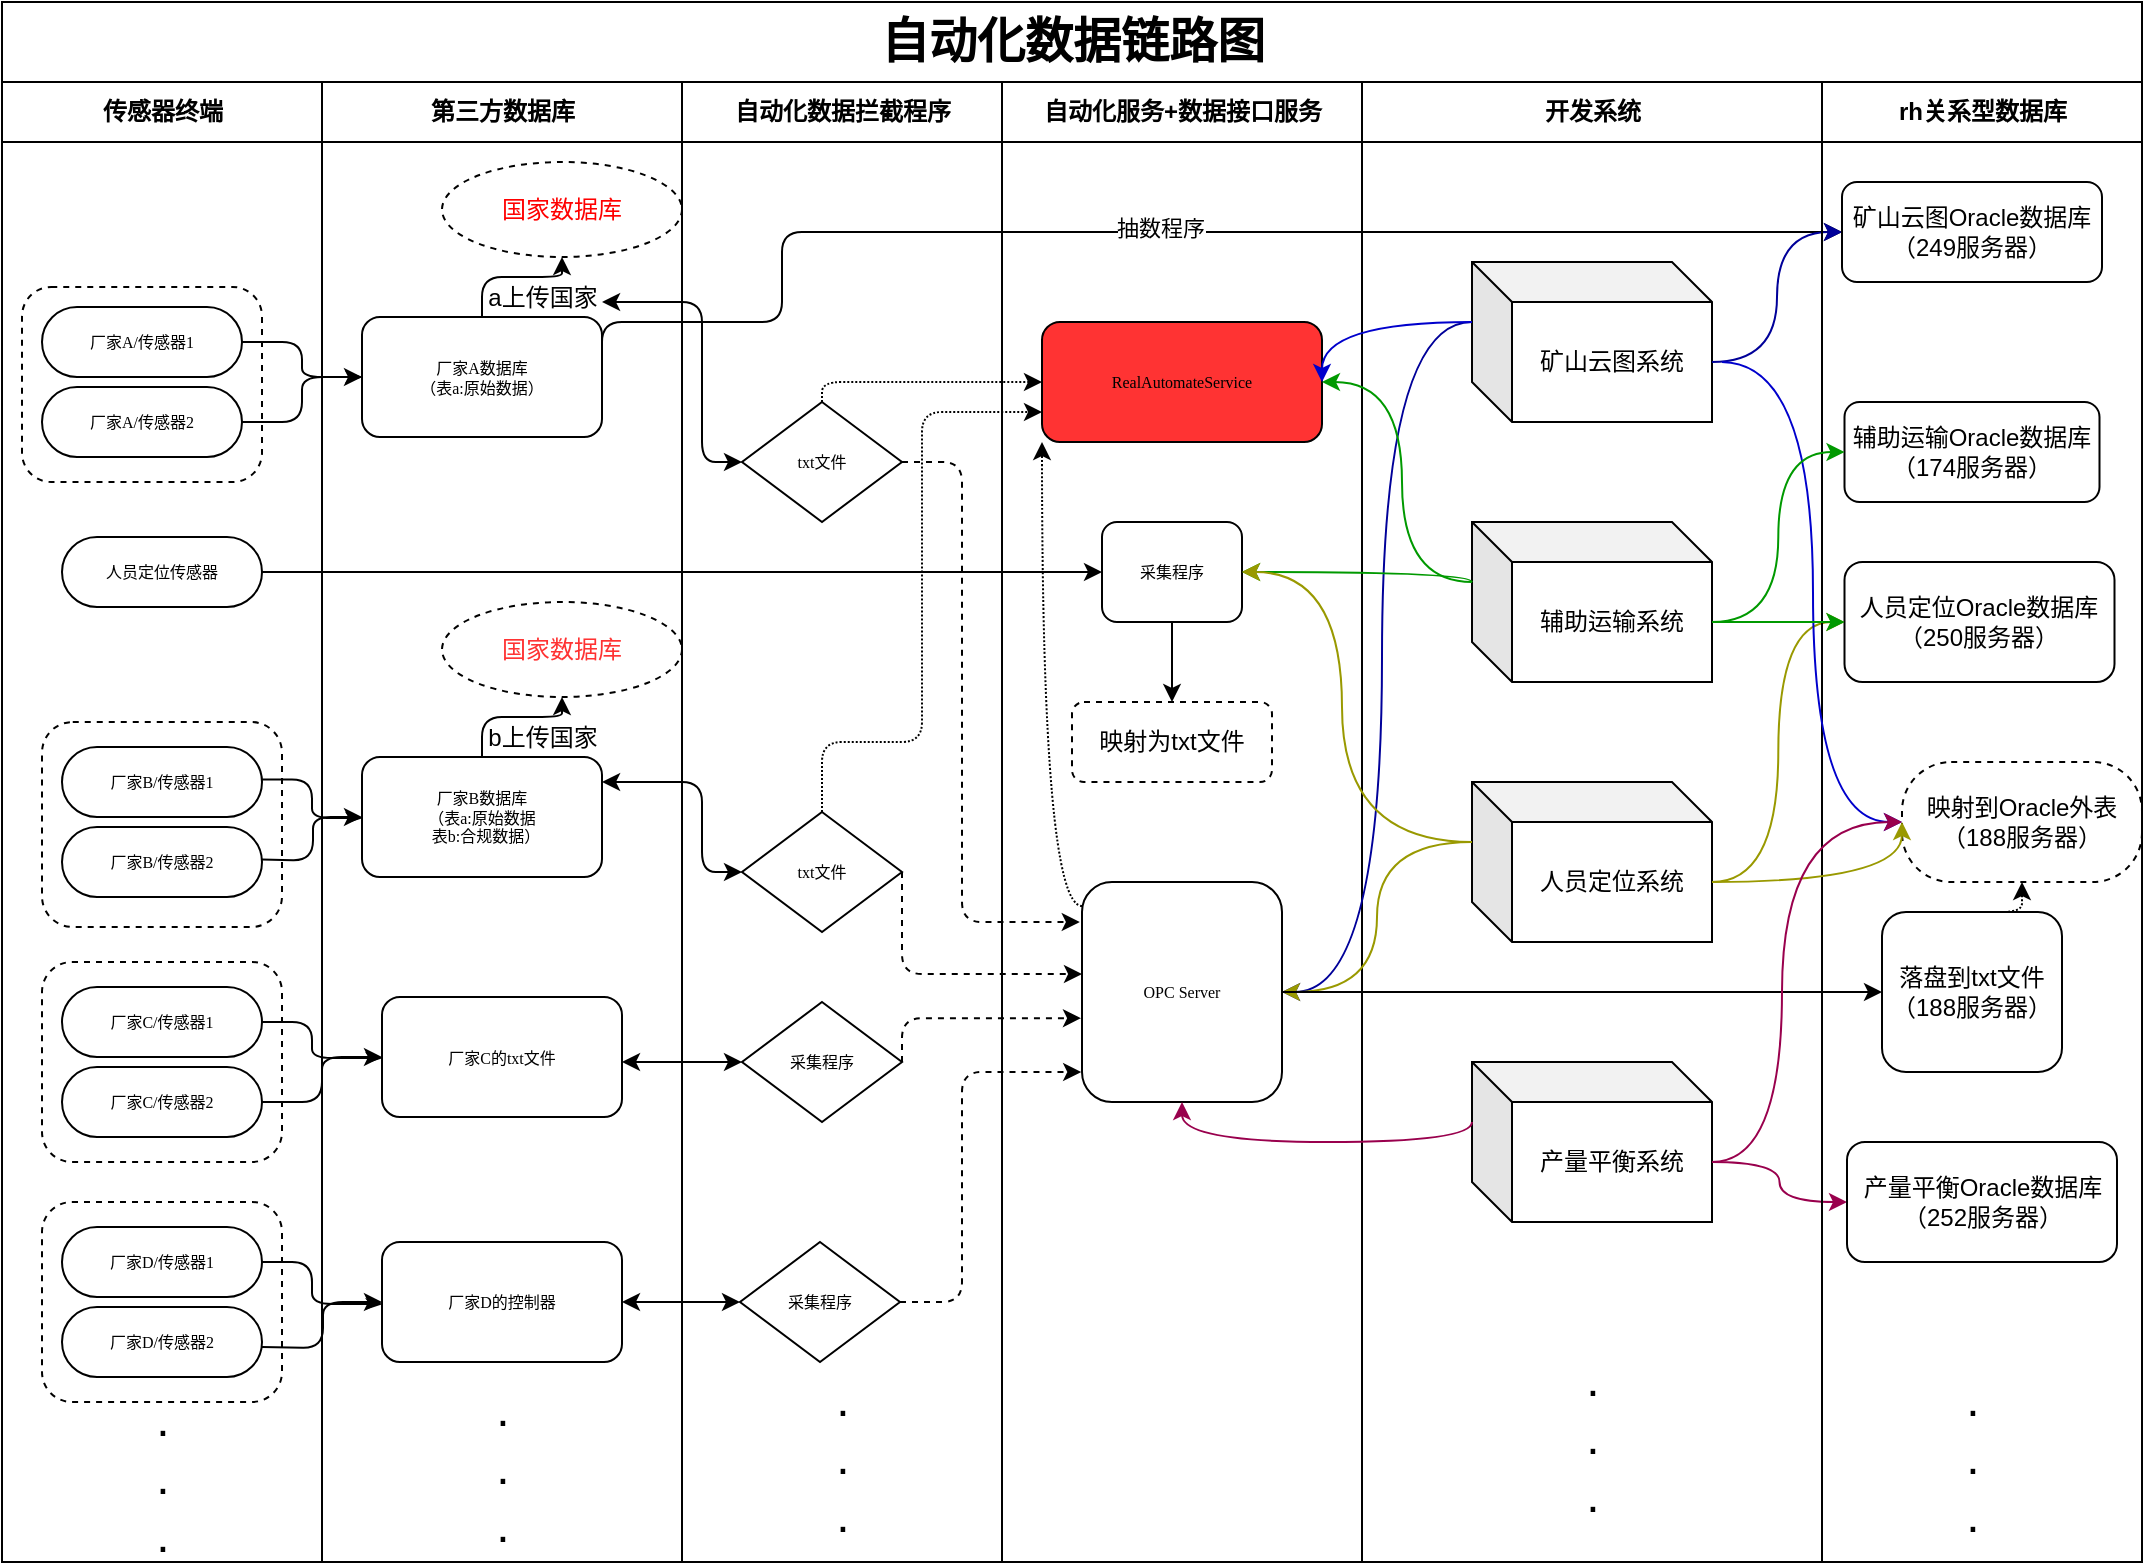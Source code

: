 <mxfile version="13.9.9" type="github">
  <diagram id="EcU6fs2of1qnK9Dk19vS" name="Page-1">
    <mxGraphModel dx="1156" dy="543" grid="1" gridSize="10" guides="1" tooltips="1" connect="1" arrows="1" fold="1" page="1" pageScale="1" pageWidth="827" pageHeight="1169" math="0" shadow="0">
      <root>
        <mxCell id="0" />
        <mxCell id="1" parent="0" />
        <mxCell id="zIV8zk3hntRyOYn1ve9I-1" value="&lt;font style=&quot;font-size: 24px&quot;&gt;自动化数据链路图&lt;/font&gt;" style="swimlane;html=1;childLayout=stackLayout;startSize=40;rounded=0;shadow=0;labelBackgroundColor=none;strokeWidth=1;fontFamily=Verdana;fontSize=8;align=center;fillColor=none;" parent="1" vertex="1">
          <mxGeometry x="40" y="40" width="1070" height="780" as="geometry">
            <mxRectangle x="70" y="40" width="130" height="20" as="alternateBounds" />
          </mxGeometry>
        </mxCell>
        <mxCell id="zIV8zk3hntRyOYn1ve9I-2" value="传感器终端" style="swimlane;html=1;startSize=30;" parent="zIV8zk3hntRyOYn1ve9I-1" vertex="1">
          <mxGeometry y="40" width="160" height="740" as="geometry" />
        </mxCell>
        <mxCell id="zIV8zk3hntRyOYn1ve9I-3" value="" style="rounded=1;whiteSpace=wrap;html=1;shadow=0;fillColor=none;dashed=1;" parent="zIV8zk3hntRyOYn1ve9I-2" vertex="1">
          <mxGeometry x="10" y="102.5" width="120" height="97.5" as="geometry" />
        </mxCell>
        <mxCell id="zIV8zk3hntRyOYn1ve9I-4" value="" style="rounded=1;whiteSpace=wrap;html=1;shadow=0;fillColor=none;dashed=1;" parent="zIV8zk3hntRyOYn1ve9I-2" vertex="1">
          <mxGeometry x="20" y="320" width="120" height="102.5" as="geometry" />
        </mxCell>
        <mxCell id="zIV8zk3hntRyOYn1ve9I-5" value="厂家A/传感器1" style="rounded=1;whiteSpace=wrap;html=1;shadow=0;labelBackgroundColor=none;strokeWidth=1;fontFamily=Verdana;fontSize=8;align=center;arcSize=50;" parent="zIV8zk3hntRyOYn1ve9I-2" vertex="1">
          <mxGeometry x="20" y="112.5" width="100" height="35" as="geometry" />
        </mxCell>
        <mxCell id="zIV8zk3hntRyOYn1ve9I-6" value="厂家A/传感器2" style="rounded=1;whiteSpace=wrap;html=1;shadow=0;labelBackgroundColor=none;strokeWidth=1;fontFamily=Verdana;fontSize=8;align=center;arcSize=50;" parent="zIV8zk3hntRyOYn1ve9I-2" vertex="1">
          <mxGeometry x="20" y="152.5" width="100" height="35" as="geometry" />
        </mxCell>
        <mxCell id="zIV8zk3hntRyOYn1ve9I-8" value="厂家B/传感器1" style="rounded=1;whiteSpace=wrap;html=1;shadow=0;labelBackgroundColor=none;strokeWidth=1;fontFamily=Verdana;fontSize=8;align=center;arcSize=50;" parent="zIV8zk3hntRyOYn1ve9I-2" vertex="1">
          <mxGeometry x="30" y="332.5" width="100" height="35" as="geometry" />
        </mxCell>
        <mxCell id="zIV8zk3hntRyOYn1ve9I-9" value="厂家B/传感器2" style="rounded=1;whiteSpace=wrap;html=1;shadow=0;labelBackgroundColor=none;strokeWidth=1;fontFamily=Verdana;fontSize=8;align=center;arcSize=50;" parent="zIV8zk3hntRyOYn1ve9I-2" vertex="1">
          <mxGeometry x="30" y="372.5" width="100" height="35" as="geometry" />
        </mxCell>
        <mxCell id="zIV8zk3hntRyOYn1ve9I-11" value="" style="rounded=1;whiteSpace=wrap;html=1;shadow=0;fillColor=none;dashed=1;" parent="zIV8zk3hntRyOYn1ve9I-2" vertex="1">
          <mxGeometry x="20" y="440" width="120" height="100" as="geometry" />
        </mxCell>
        <mxCell id="zIV8zk3hntRyOYn1ve9I-12" value="厂家C/传感器1" style="rounded=1;whiteSpace=wrap;html=1;shadow=0;labelBackgroundColor=none;strokeWidth=1;fontFamily=Verdana;fontSize=8;align=center;arcSize=50;" parent="zIV8zk3hntRyOYn1ve9I-2" vertex="1">
          <mxGeometry x="30" y="452.5" width="100" height="35" as="geometry" />
        </mxCell>
        <mxCell id="zIV8zk3hntRyOYn1ve9I-13" value="厂家C/传感器2" style="rounded=1;whiteSpace=wrap;html=1;shadow=0;labelBackgroundColor=none;strokeWidth=1;fontFamily=Verdana;fontSize=8;align=center;arcSize=50;" parent="zIV8zk3hntRyOYn1ve9I-2" vertex="1">
          <mxGeometry x="30" y="492.5" width="100" height="35" as="geometry" />
        </mxCell>
        <mxCell id="st4LeBl220Tw4YvidnoS-21" value="人员定位传感器" style="rounded=1;whiteSpace=wrap;html=1;shadow=0;labelBackgroundColor=none;strokeWidth=1;fontFamily=Verdana;fontSize=8;align=center;arcSize=50;" parent="zIV8zk3hntRyOYn1ve9I-2" vertex="1">
          <mxGeometry x="30" y="227.5" width="100" height="35" as="geometry" />
        </mxCell>
        <mxCell id="st4LeBl220Tw4YvidnoS-25" value="&lt;font&gt;&lt;font style=&quot;font-size: 24px&quot;&gt;&lt;font&gt;.&lt;br&gt;&lt;/font&gt;.&lt;br&gt;.&lt;/font&gt;&lt;br&gt;&lt;/font&gt;" style="text;html=1;align=center;verticalAlign=middle;resizable=0;points=[];autosize=1;" parent="zIV8zk3hntRyOYn1ve9I-2" vertex="1">
          <mxGeometry x="70" y="667.5" width="20" height="60" as="geometry" />
        </mxCell>
        <mxCell id="xk5R8RiFJCvRWizvlUMw-13" value="" style="rounded=1;whiteSpace=wrap;html=1;shadow=0;fillColor=none;dashed=1;" vertex="1" parent="zIV8zk3hntRyOYn1ve9I-2">
          <mxGeometry x="20" y="560" width="120" height="100" as="geometry" />
        </mxCell>
        <mxCell id="xk5R8RiFJCvRWizvlUMw-14" value="厂家D/传感器1" style="rounded=1;whiteSpace=wrap;html=1;shadow=0;labelBackgroundColor=none;strokeWidth=1;fontFamily=Verdana;fontSize=8;align=center;arcSize=50;" vertex="1" parent="zIV8zk3hntRyOYn1ve9I-2">
          <mxGeometry x="30" y="572.5" width="100" height="35" as="geometry" />
        </mxCell>
        <mxCell id="xk5R8RiFJCvRWizvlUMw-15" value="厂家D/传感器2" style="rounded=1;whiteSpace=wrap;html=1;shadow=0;labelBackgroundColor=none;strokeWidth=1;fontFamily=Verdana;fontSize=8;align=center;arcSize=50;" vertex="1" parent="zIV8zk3hntRyOYn1ve9I-2">
          <mxGeometry x="30" y="612.5" width="100" height="35" as="geometry" />
        </mxCell>
        <mxCell id="zIV8zk3hntRyOYn1ve9I-16" style="edgeStyle=orthogonalEdgeStyle;rounded=1;html=1;labelBackgroundColor=none;startArrow=none;startFill=0;startSize=5;endArrow=classicThin;endFill=1;endSize=5;jettySize=auto;orthogonalLoop=1;strokeWidth=1;fontFamily=Verdana;fontSize=8" parent="zIV8zk3hntRyOYn1ve9I-1" source="zIV8zk3hntRyOYn1ve9I-5" target="zIV8zk3hntRyOYn1ve9I-20" edge="1">
          <mxGeometry relative="1" as="geometry" />
        </mxCell>
        <mxCell id="zIV8zk3hntRyOYn1ve9I-31" style="edgeStyle=orthogonalEdgeStyle;rounded=1;html=1;labelBackgroundColor=none;startArrow=none;startFill=0;startSize=5;endArrow=classicThin;endFill=1;endSize=5;jettySize=auto;orthogonalLoop=1;strokeWidth=1;fontFamily=Verdana;fontSize=8;exitX=1;exitY=0.5;exitDx=0;exitDy=0;" parent="zIV8zk3hntRyOYn1ve9I-1" target="zIV8zk3hntRyOYn1ve9I-33" edge="1" source="zIV8zk3hntRyOYn1ve9I-12">
          <mxGeometry relative="1" as="geometry">
            <mxPoint x="130" y="487.5" as="sourcePoint" />
            <Array as="points">
              <mxPoint x="155" y="510" />
              <mxPoint x="155" y="528" />
            </Array>
          </mxGeometry>
        </mxCell>
        <mxCell id="zIV8zk3hntRyOYn1ve9I-36" style="edgeStyle=orthogonalEdgeStyle;orthogonalLoop=1;jettySize=auto;html=1;exitX=1;exitY=0.5;exitDx=0;exitDy=0;entryX=0;entryY=0.5;entryDx=0;entryDy=0;rounded=1;" parent="zIV8zk3hntRyOYn1ve9I-1" target="zIV8zk3hntRyOYn1ve9I-33" edge="1" source="zIV8zk3hntRyOYn1ve9I-13">
          <mxGeometry relative="1" as="geometry">
            <mxPoint x="130" y="527.5" as="sourcePoint" />
          </mxGeometry>
        </mxCell>
        <mxCell id="zIV8zk3hntRyOYn1ve9I-18" value="第三方数据库" style="swimlane;html=1;startSize=30;" parent="zIV8zk3hntRyOYn1ve9I-1" vertex="1">
          <mxGeometry x="160" y="40" width="180" height="740" as="geometry" />
        </mxCell>
        <mxCell id="zIV8zk3hntRyOYn1ve9I-19" style="edgeStyle=orthogonalEdgeStyle;rounded=1;orthogonalLoop=1;jettySize=auto;html=1;exitX=0.5;exitY=0;exitDx=0;exitDy=0;entryX=0.5;entryY=1;entryDx=0;entryDy=0;" parent="zIV8zk3hntRyOYn1ve9I-18" source="zIV8zk3hntRyOYn1ve9I-20" target="zIV8zk3hntRyOYn1ve9I-22" edge="1">
          <mxGeometry relative="1" as="geometry" />
        </mxCell>
        <mxCell id="zIV8zk3hntRyOYn1ve9I-20" value="厂家A数据库&lt;br&gt;（表a:原始数据）" style="rounded=1;whiteSpace=wrap;html=1;shadow=0;labelBackgroundColor=none;strokeWidth=1;fontFamily=Verdana;fontSize=8;align=center;" parent="zIV8zk3hntRyOYn1ve9I-18" vertex="1">
          <mxGeometry x="20" y="117.5" width="120" height="60" as="geometry" />
        </mxCell>
        <mxCell id="zIV8zk3hntRyOYn1ve9I-22" value="&lt;font color=&quot;#ff0000&quot;&gt;国家数据库&lt;/font&gt;" style="ellipse;whiteSpace=wrap;html=1;rounded=0;shadow=0;dashed=1;fillColor=none;" parent="zIV8zk3hntRyOYn1ve9I-18" vertex="1">
          <mxGeometry x="60" y="40" width="120" height="47.5" as="geometry" />
        </mxCell>
        <mxCell id="zIV8zk3hntRyOYn1ve9I-23" value="a上传国家" style="text;html=1;align=center;verticalAlign=middle;resizable=0;points=[];autosize=1;" parent="zIV8zk3hntRyOYn1ve9I-18" vertex="1">
          <mxGeometry x="75" y="97.5" width="70" height="20" as="geometry" />
        </mxCell>
        <mxCell id="zIV8zk3hntRyOYn1ve9I-25" style="edgeStyle=orthogonalEdgeStyle;rounded=1;orthogonalLoop=1;jettySize=auto;html=1;exitX=0.5;exitY=0;exitDx=0;exitDy=0;" parent="zIV8zk3hntRyOYn1ve9I-18" source="zIV8zk3hntRyOYn1ve9I-26" target="zIV8zk3hntRyOYn1ve9I-27" edge="1">
          <mxGeometry relative="1" as="geometry" />
        </mxCell>
        <mxCell id="zIV8zk3hntRyOYn1ve9I-26" value="厂家B数据库&lt;br&gt;（表a:原始数据&lt;br&gt;&amp;nbsp; 表b:合规数据）" style="rounded=1;whiteSpace=wrap;html=1;shadow=0;labelBackgroundColor=none;strokeWidth=1;fontFamily=Verdana;fontSize=8;align=center;" parent="zIV8zk3hntRyOYn1ve9I-18" vertex="1">
          <mxGeometry x="20" y="337.5" width="120" height="60" as="geometry" />
        </mxCell>
        <mxCell id="zIV8zk3hntRyOYn1ve9I-27" value="&lt;font color=&quot;#ff3333&quot;&gt;国家数据库&lt;/font&gt;" style="ellipse;whiteSpace=wrap;html=1;rounded=0;shadow=0;dashed=1;fillColor=none;" parent="zIV8zk3hntRyOYn1ve9I-18" vertex="1">
          <mxGeometry x="60" y="260" width="120" height="47.5" as="geometry" />
        </mxCell>
        <mxCell id="zIV8zk3hntRyOYn1ve9I-28" value="b上传国家" style="text;html=1;align=center;verticalAlign=middle;resizable=0;points=[];autosize=1;" parent="zIV8zk3hntRyOYn1ve9I-18" vertex="1">
          <mxGeometry x="75" y="317.5" width="70" height="20" as="geometry" />
        </mxCell>
        <mxCell id="zIV8zk3hntRyOYn1ve9I-33" value="厂家C的txt文件" style="rounded=1;whiteSpace=wrap;html=1;shadow=0;labelBackgroundColor=none;strokeWidth=1;fontFamily=Verdana;fontSize=8;align=center;" parent="zIV8zk3hntRyOYn1ve9I-18" vertex="1">
          <mxGeometry x="30" y="457.5" width="120" height="60" as="geometry" />
        </mxCell>
        <mxCell id="st4LeBl220Tw4YvidnoS-26" value="&lt;font&gt;&lt;font style=&quot;font-size: 24px&quot;&gt;&lt;font&gt;.&lt;br&gt;&lt;/font&gt;.&lt;br&gt;.&lt;/font&gt;&lt;br&gt;&lt;/font&gt;" style="text;html=1;align=center;verticalAlign=middle;resizable=0;points=[];autosize=1;" parent="zIV8zk3hntRyOYn1ve9I-18" vertex="1">
          <mxGeometry x="80" y="662.5" width="20" height="60" as="geometry" />
        </mxCell>
        <mxCell id="xk5R8RiFJCvRWizvlUMw-40" style="edgeStyle=orthogonalEdgeStyle;orthogonalLoop=1;jettySize=auto;html=1;exitX=1;exitY=0.5;exitDx=0;exitDy=0;entryX=0;entryY=0.5;entryDx=0;entryDy=0;rounded=1;" edge="1" parent="zIV8zk3hntRyOYn1ve9I-18" target="xk5R8RiFJCvRWizvlUMw-41">
          <mxGeometry relative="1" as="geometry">
            <mxPoint x="-30" y="632.5" as="sourcePoint" />
          </mxGeometry>
        </mxCell>
        <mxCell id="xk5R8RiFJCvRWizvlUMw-41" value="厂家D的控制器" style="rounded=1;whiteSpace=wrap;html=1;shadow=0;labelBackgroundColor=none;strokeWidth=1;fontFamily=Verdana;fontSize=8;align=center;" vertex="1" parent="zIV8zk3hntRyOYn1ve9I-18">
          <mxGeometry x="30" y="580" width="120" height="60" as="geometry" />
        </mxCell>
        <mxCell id="zIV8zk3hntRyOYn1ve9I-24" style="edgeStyle=orthogonalEdgeStyle;rounded=1;html=1;labelBackgroundColor=none;startArrow=none;startFill=0;startSize=5;endArrow=classicThin;endFill=1;endSize=5;jettySize=auto;orthogonalLoop=1;strokeWidth=1;fontFamily=Verdana;fontSize=8;exitX=1;exitY=0.5;exitDx=0;exitDy=0;" parent="zIV8zk3hntRyOYn1ve9I-1" target="zIV8zk3hntRyOYn1ve9I-26" edge="1">
          <mxGeometry relative="1" as="geometry">
            <mxPoint x="130" y="388.75" as="sourcePoint" />
            <Array as="points">
              <mxPoint x="155" y="389" />
              <mxPoint x="155" y="408" />
            </Array>
          </mxGeometry>
        </mxCell>
        <mxCell id="zIV8zk3hntRyOYn1ve9I-29" style="edgeStyle=orthogonalEdgeStyle;rounded=1;orthogonalLoop=1;jettySize=auto;html=1;exitX=1;exitY=0.5;exitDx=0;exitDy=0;entryX=0;entryY=0.5;entryDx=0;entryDy=0;" parent="zIV8zk3hntRyOYn1ve9I-1" target="zIV8zk3hntRyOYn1ve9I-26" edge="1">
          <mxGeometry relative="1" as="geometry">
            <mxPoint x="130" y="428.75" as="sourcePoint" />
          </mxGeometry>
        </mxCell>
        <mxCell id="zIV8zk3hntRyOYn1ve9I-38" value="自动化数据拦截程序" style="swimlane;html=1;startSize=30;" parent="zIV8zk3hntRyOYn1ve9I-1" vertex="1">
          <mxGeometry x="340" y="40" width="160" height="740" as="geometry" />
        </mxCell>
        <mxCell id="zIV8zk3hntRyOYn1ve9I-39" value="txt文件" style="rhombus;whiteSpace=wrap;html=1;rounded=0;shadow=0;labelBackgroundColor=none;strokeWidth=1;fontFamily=Verdana;fontSize=8;align=center;" parent="zIV8zk3hntRyOYn1ve9I-38" vertex="1">
          <mxGeometry x="30" y="160" width="80" height="60" as="geometry" />
        </mxCell>
        <mxCell id="zIV8zk3hntRyOYn1ve9I-40" value="txt文件" style="rhombus;whiteSpace=wrap;html=1;rounded=0;shadow=0;labelBackgroundColor=none;strokeWidth=1;fontFamily=Verdana;fontSize=8;align=center;" parent="zIV8zk3hntRyOYn1ve9I-38" vertex="1">
          <mxGeometry x="30" y="365" width="80" height="60" as="geometry" />
        </mxCell>
        <mxCell id="zIV8zk3hntRyOYn1ve9I-41" style="edgeStyle=orthogonalEdgeStyle;rounded=1;orthogonalLoop=1;jettySize=auto;html=1;exitX=0;exitY=0.5;exitDx=0;exitDy=0;entryX=0.929;entryY=0.625;entryDx=0;entryDy=0;entryPerimeter=0;startArrow=classic;startFill=1;" parent="zIV8zk3hntRyOYn1ve9I-38" source="zIV8zk3hntRyOYn1ve9I-40" edge="1">
          <mxGeometry relative="1" as="geometry">
            <mxPoint x="-39.97" y="350" as="targetPoint" />
            <Array as="points">
              <mxPoint x="10" y="395" />
              <mxPoint x="10" y="350" />
            </Array>
          </mxGeometry>
        </mxCell>
        <mxCell id="zIV8zk3hntRyOYn1ve9I-42" value="采集程序" style="rhombus;whiteSpace=wrap;html=1;rounded=0;shadow=0;labelBackgroundColor=none;strokeWidth=1;fontFamily=Verdana;fontSize=8;align=center;" parent="zIV8zk3hntRyOYn1ve9I-38" vertex="1">
          <mxGeometry x="30" y="460" width="80" height="60" as="geometry" />
        </mxCell>
        <mxCell id="zIV8zk3hntRyOYn1ve9I-43" style="edgeStyle=orthogonalEdgeStyle;rounded=1;orthogonalLoop=1;jettySize=auto;html=1;exitX=0;exitY=0.5;exitDx=0;exitDy=0;startArrow=classic;startFill=1;" parent="zIV8zk3hntRyOYn1ve9I-38" source="zIV8zk3hntRyOYn1ve9I-42" edge="1">
          <mxGeometry relative="1" as="geometry">
            <mxPoint x="-30" y="490" as="targetPoint" />
            <Array as="points">
              <mxPoint x="20" y="490" />
              <mxPoint x="20" y="490" />
            </Array>
          </mxGeometry>
        </mxCell>
        <mxCell id="st4LeBl220Tw4YvidnoS-24" value="&lt;font&gt;&lt;font style=&quot;font-size: 24px&quot;&gt;&lt;font&gt;.&lt;br&gt;&lt;/font&gt;.&lt;br&gt;.&lt;/font&gt;&lt;br&gt;&lt;/font&gt;" style="text;html=1;align=center;verticalAlign=middle;resizable=0;points=[];autosize=1;" parent="zIV8zk3hntRyOYn1ve9I-38" vertex="1">
          <mxGeometry x="70" y="657.5" width="20" height="60" as="geometry" />
        </mxCell>
        <mxCell id="xk5R8RiFJCvRWizvlUMw-43" value="采集程序" style="rhombus;whiteSpace=wrap;html=1;rounded=0;shadow=0;labelBackgroundColor=none;strokeWidth=1;fontFamily=Verdana;fontSize=8;align=center;" vertex="1" parent="zIV8zk3hntRyOYn1ve9I-38">
          <mxGeometry x="29" y="580" width="80" height="60" as="geometry" />
        </mxCell>
        <mxCell id="xk5R8RiFJCvRWizvlUMw-44" style="edgeStyle=orthogonalEdgeStyle;rounded=1;orthogonalLoop=1;jettySize=auto;html=1;exitX=0;exitY=0.5;exitDx=0;exitDy=0;startArrow=classic;startFill=1;" edge="1" parent="zIV8zk3hntRyOYn1ve9I-38" source="xk5R8RiFJCvRWizvlUMw-43">
          <mxGeometry relative="1" as="geometry">
            <mxPoint x="-30" y="610" as="targetPoint" />
            <Array as="points">
              <mxPoint x="19" y="610" />
              <mxPoint x="19" y="610" />
            </Array>
          </mxGeometry>
        </mxCell>
        <mxCell id="st4LeBl220Tw4YvidnoS-22" style="edgeStyle=orthogonalEdgeStyle;curved=1;orthogonalLoop=1;jettySize=auto;html=1;exitX=1;exitY=0.5;exitDx=0;exitDy=0;entryX=0;entryY=0.5;entryDx=0;entryDy=0;startArrow=none;startFill=0;endArrow=classic;endFill=1;" parent="zIV8zk3hntRyOYn1ve9I-1" source="st4LeBl220Tw4YvidnoS-21" target="st4LeBl220Tw4YvidnoS-1" edge="1">
          <mxGeometry relative="1" as="geometry" />
        </mxCell>
        <mxCell id="zIV8zk3hntRyOYn1ve9I-45" value="自动化服务+数据接口服务" style="swimlane;html=1;startSize=30;" parent="zIV8zk3hntRyOYn1ve9I-1" vertex="1">
          <mxGeometry x="500" y="40" width="180" height="740" as="geometry" />
        </mxCell>
        <mxCell id="ZTaninSRDtiNCGKmed8g-1" style="edgeStyle=orthogonalEdgeStyle;curved=1;orthogonalLoop=1;jettySize=auto;html=1;entryX=0;entryY=1;entryDx=0;entryDy=0;startArrow=none;startFill=0;endArrow=classic;endFill=1;strokeColor=#000000;dashed=1;dashPattern=1 1;exitX=0;exitY=0.109;exitDx=0;exitDy=0;exitPerimeter=0;" parent="zIV8zk3hntRyOYn1ve9I-45" target="zIV8zk3hntRyOYn1ve9I-47" edge="1" source="zIV8zk3hntRyOYn1ve9I-46">
          <mxGeometry relative="1" as="geometry">
            <mxPoint x="40" y="350" as="sourcePoint" />
            <Array as="points">
              <mxPoint x="20" y="412" />
            </Array>
          </mxGeometry>
        </mxCell>
        <mxCell id="zIV8zk3hntRyOYn1ve9I-46" value="OPC Server" style="rounded=1;whiteSpace=wrap;html=1;shadow=0;labelBackgroundColor=none;strokeWidth=1;fontFamily=Verdana;fontSize=8;align=center;" parent="zIV8zk3hntRyOYn1ve9I-45" vertex="1">
          <mxGeometry x="40" y="400" width="100" height="110" as="geometry" />
        </mxCell>
        <mxCell id="zIV8zk3hntRyOYn1ve9I-47" value="&lt;span style=&quot;font-size: 8px&quot;&gt;RealAutomateService&lt;/span&gt;" style="rounded=1;whiteSpace=wrap;html=1;shadow=0;labelBackgroundColor=none;strokeWidth=1;fontFamily=Verdana;fontSize=8;align=center;fillColor=#FF3333;" parent="zIV8zk3hntRyOYn1ve9I-45" vertex="1">
          <mxGeometry x="20" y="120" width="140" height="60" as="geometry" />
        </mxCell>
        <mxCell id="xk5R8RiFJCvRWizvlUMw-6" style="edgeStyle=orthogonalEdgeStyle;curved=1;orthogonalLoop=1;jettySize=auto;html=1;exitX=0.5;exitY=1;exitDx=0;exitDy=0;entryX=0.5;entryY=0;entryDx=0;entryDy=0;" edge="1" parent="zIV8zk3hntRyOYn1ve9I-45" source="st4LeBl220Tw4YvidnoS-1" target="xk5R8RiFJCvRWizvlUMw-5">
          <mxGeometry relative="1" as="geometry" />
        </mxCell>
        <mxCell id="st4LeBl220Tw4YvidnoS-1" value="采集程序" style="rounded=1;whiteSpace=wrap;html=1;shadow=0;labelBackgroundColor=none;strokeWidth=1;fontFamily=Verdana;fontSize=8;align=center;" parent="zIV8zk3hntRyOYn1ve9I-45" vertex="1">
          <mxGeometry x="50" y="220" width="70" height="50" as="geometry" />
        </mxCell>
        <mxCell id="xk5R8RiFJCvRWizvlUMw-5" value="映射为txt文件" style="rounded=1;whiteSpace=wrap;html=1;dashed=1;" vertex="1" parent="zIV8zk3hntRyOYn1ve9I-45">
          <mxGeometry x="35" y="310" width="100" height="40" as="geometry" />
        </mxCell>
        <mxCell id="zIV8zk3hntRyOYn1ve9I-56" value="开发系统" style="swimlane;html=1;startSize=30;gradientColor=#ffffff;" parent="zIV8zk3hntRyOYn1ve9I-1" vertex="1">
          <mxGeometry x="680" y="40" width="230" height="740" as="geometry">
            <mxRectangle x="800" y="40" width="30" height="775" as="alternateBounds" />
          </mxGeometry>
        </mxCell>
        <mxCell id="zIV8zk3hntRyOYn1ve9I-57" value="矿山云图系统" style="shape=cube;whiteSpace=wrap;html=1;boundedLbl=1;backgroundOutline=1;darkOpacity=0.05;darkOpacity2=0.1;rounded=0;shadow=0;fillColor=none;" parent="zIV8zk3hntRyOYn1ve9I-56" vertex="1">
          <mxGeometry x="55" y="90" width="120" height="80" as="geometry" />
        </mxCell>
        <mxCell id="zIV8zk3hntRyOYn1ve9I-58" value="辅助运输系统" style="shape=cube;whiteSpace=wrap;html=1;boundedLbl=1;backgroundOutline=1;darkOpacity=0.05;darkOpacity2=0.1;rounded=0;shadow=0;fillColor=none;" parent="zIV8zk3hntRyOYn1ve9I-56" vertex="1">
          <mxGeometry x="55" y="220" width="120" height="80" as="geometry" />
        </mxCell>
        <mxCell id="zIV8zk3hntRyOYn1ve9I-59" value="产量平衡系统" style="shape=cube;whiteSpace=wrap;html=1;boundedLbl=1;backgroundOutline=1;darkOpacity=0.05;darkOpacity2=0.1;rounded=0;shadow=0;fillColor=none;" parent="zIV8zk3hntRyOYn1ve9I-56" vertex="1">
          <mxGeometry x="55" y="490" width="120" height="80" as="geometry" />
        </mxCell>
        <mxCell id="st4LeBl220Tw4YvidnoS-2" value="人员定位系统" style="shape=cube;whiteSpace=wrap;html=1;boundedLbl=1;backgroundOutline=1;darkOpacity=0.05;darkOpacity2=0.1;rounded=0;shadow=0;fillColor=none;" parent="zIV8zk3hntRyOYn1ve9I-56" vertex="1">
          <mxGeometry x="55" y="350" width="120" height="80" as="geometry" />
        </mxCell>
        <mxCell id="st4LeBl220Tw4YvidnoS-28" value="&lt;font&gt;&lt;font style=&quot;font-size: 24px&quot;&gt;&lt;font&gt;.&lt;br&gt;&lt;/font&gt;.&lt;br&gt;.&lt;/font&gt;&lt;br&gt;&lt;/font&gt;" style="text;html=1;align=center;verticalAlign=middle;resizable=0;points=[];autosize=1;" parent="zIV8zk3hntRyOYn1ve9I-56" vertex="1">
          <mxGeometry x="105" y="647.5" width="20" height="60" as="geometry" />
        </mxCell>
        <mxCell id="zIV8zk3hntRyOYn1ve9I-61" style="edgeStyle=orthogonalEdgeStyle;rounded=1;orthogonalLoop=1;jettySize=auto;html=1;exitX=1;exitY=0.5;exitDx=0;exitDy=0;entryX=0;entryY=0.5;entryDx=0;entryDy=0;" parent="zIV8zk3hntRyOYn1ve9I-1" source="zIV8zk3hntRyOYn1ve9I-6" target="zIV8zk3hntRyOYn1ve9I-20" edge="1">
          <mxGeometry relative="1" as="geometry" />
        </mxCell>
        <mxCell id="zIV8zk3hntRyOYn1ve9I-63" style="edgeStyle=orthogonalEdgeStyle;rounded=1;orthogonalLoop=1;jettySize=auto;html=1;exitX=0;exitY=0.5;exitDx=0;exitDy=0;entryX=0.929;entryY=0.625;entryDx=0;entryDy=0;entryPerimeter=0;startArrow=classic;startFill=1;" parent="zIV8zk3hntRyOYn1ve9I-1" source="zIV8zk3hntRyOYn1ve9I-39" target="zIV8zk3hntRyOYn1ve9I-23" edge="1">
          <mxGeometry relative="1" as="geometry">
            <Array as="points">
              <mxPoint x="350" y="230" />
              <mxPoint x="350" y="150" />
            </Array>
          </mxGeometry>
        </mxCell>
        <mxCell id="zIV8zk3hntRyOYn1ve9I-64" style="edgeStyle=orthogonalEdgeStyle;rounded=1;orthogonalLoop=1;jettySize=auto;html=1;exitX=1;exitY=0.5;exitDx=0;exitDy=0;startArrow=none;startFill=0;dashed=1;" parent="zIV8zk3hntRyOYn1ve9I-1" source="zIV8zk3hntRyOYn1ve9I-40" edge="1">
          <mxGeometry relative="1" as="geometry">
            <Array as="points">
              <mxPoint x="450" y="486" />
            </Array>
            <mxPoint x="540" y="486" as="targetPoint" />
          </mxGeometry>
        </mxCell>
        <mxCell id="zIV8zk3hntRyOYn1ve9I-65" style="edgeStyle=orthogonalEdgeStyle;rounded=1;orthogonalLoop=1;jettySize=auto;html=1;dashed=1;startArrow=none;startFill=0;entryX=-0.005;entryY=0.619;entryDx=0;entryDy=0;exitX=1;exitY=0.5;exitDx=0;exitDy=0;entryPerimeter=0;" parent="zIV8zk3hntRyOYn1ve9I-1" source="zIV8zk3hntRyOYn1ve9I-42" target="zIV8zk3hntRyOYn1ve9I-46" edge="1">
          <mxGeometry relative="1" as="geometry">
            <mxPoint x="530" y="470" as="targetPoint" />
            <Array as="points">
              <mxPoint x="450" y="508" />
            </Array>
            <mxPoint x="410" y="470" as="sourcePoint" />
          </mxGeometry>
        </mxCell>
        <mxCell id="zIV8zk3hntRyOYn1ve9I-66" style="edgeStyle=orthogonalEdgeStyle;rounded=1;orthogonalLoop=1;jettySize=auto;html=1;exitX=1;exitY=0.5;exitDx=0;exitDy=0;dashed=1;startArrow=none;startFill=0;entryX=-0.011;entryY=0.186;entryDx=0;entryDy=0;entryPerimeter=0;" parent="zIV8zk3hntRyOYn1ve9I-1" source="zIV8zk3hntRyOYn1ve9I-39" target="zIV8zk3hntRyOYn1ve9I-46" edge="1">
          <mxGeometry relative="1" as="geometry">
            <Array as="points">
              <mxPoint x="480" y="230" />
              <mxPoint x="480" y="460" />
              <mxPoint x="539" y="460" />
            </Array>
            <mxPoint x="525" y="463" as="targetPoint" />
          </mxGeometry>
        </mxCell>
        <mxCell id="zIV8zk3hntRyOYn1ve9I-67" style="edgeStyle=orthogonalEdgeStyle;rounded=1;orthogonalLoop=1;jettySize=auto;html=1;exitX=0.5;exitY=0;exitDx=0;exitDy=0;entryX=0;entryY=0.5;entryDx=0;entryDy=0;dashed=1;startArrow=none;startFill=0;dashPattern=1 1;" parent="zIV8zk3hntRyOYn1ve9I-1" source="zIV8zk3hntRyOYn1ve9I-39" target="zIV8zk3hntRyOYn1ve9I-47" edge="1">
          <mxGeometry relative="1" as="geometry">
            <Array as="points">
              <mxPoint x="410" y="190" />
            </Array>
          </mxGeometry>
        </mxCell>
        <mxCell id="zIV8zk3hntRyOYn1ve9I-68" style="edgeStyle=orthogonalEdgeStyle;rounded=1;orthogonalLoop=1;jettySize=auto;html=1;exitX=0.5;exitY=0;exitDx=0;exitDy=0;entryX=0;entryY=0.75;entryDx=0;entryDy=0;dashed=1;dashPattern=1 1;startArrow=none;startFill=0;" parent="zIV8zk3hntRyOYn1ve9I-1" source="zIV8zk3hntRyOYn1ve9I-40" target="zIV8zk3hntRyOYn1ve9I-47" edge="1">
          <mxGeometry relative="1" as="geometry">
            <Array as="points">
              <mxPoint x="410" y="370" />
              <mxPoint x="460" y="370" />
              <mxPoint x="460" y="205" />
            </Array>
          </mxGeometry>
        </mxCell>
        <mxCell id="zIV8zk3hntRyOYn1ve9I-69" style="edgeStyle=orthogonalEdgeStyle;rounded=1;orthogonalLoop=1;jettySize=auto;html=1;exitX=1;exitY=0.5;exitDx=0;exitDy=0;startArrow=none;startFill=0;entryX=0;entryY=0.5;entryDx=0;entryDy=0;" parent="zIV8zk3hntRyOYn1ve9I-1" source="zIV8zk3hntRyOYn1ve9I-20" target="zIV8zk3hntRyOYn1ve9I-52" edge="1">
          <mxGeometry relative="1" as="geometry">
            <Array as="points">
              <mxPoint x="300" y="160" />
              <mxPoint x="390" y="160" />
              <mxPoint x="390" y="115" />
            </Array>
          </mxGeometry>
        </mxCell>
        <mxCell id="zIV8zk3hntRyOYn1ve9I-70" value="抽数程序" style="edgeLabel;html=1;align=center;verticalAlign=middle;resizable=0;points=[];" parent="zIV8zk3hntRyOYn1ve9I-69" vertex="1" connectable="0">
          <mxGeometry x="0.015" y="2" relative="1" as="geometry">
            <mxPoint as="offset" />
          </mxGeometry>
        </mxCell>
        <mxCell id="zIV8zk3hntRyOYn1ve9I-71" style="edgeStyle=orthogonalEdgeStyle;orthogonalLoop=1;jettySize=auto;html=1;exitX=0;exitY=0;exitDx=120;exitDy=50;exitPerimeter=0;entryX=0;entryY=0.5;entryDx=0;entryDy=0;curved=1;startArrow=none;startFill=0;strokeColor=#000099;" parent="zIV8zk3hntRyOYn1ve9I-1" source="zIV8zk3hntRyOYn1ve9I-57" target="zIV8zk3hntRyOYn1ve9I-52" edge="1">
          <mxGeometry relative="1" as="geometry" />
        </mxCell>
        <mxCell id="zIV8zk3hntRyOYn1ve9I-73" style="edgeStyle=orthogonalEdgeStyle;curved=1;orthogonalLoop=1;jettySize=auto;html=1;exitX=0;exitY=0;exitDx=0;exitDy=30;exitPerimeter=0;strokeColor=#000099;entryX=1;entryY=0.5;entryDx=0;entryDy=0;" parent="zIV8zk3hntRyOYn1ve9I-1" source="zIV8zk3hntRyOYn1ve9I-57" target="zIV8zk3hntRyOYn1ve9I-46" edge="1">
          <mxGeometry relative="1" as="geometry">
            <mxPoint x="600" y="440" as="targetPoint" />
            <Array as="points">
              <mxPoint x="690" y="160" />
              <mxPoint x="690" y="495" />
            </Array>
          </mxGeometry>
        </mxCell>
        <mxCell id="zIV8zk3hntRyOYn1ve9I-78" style="edgeStyle=orthogonalEdgeStyle;curved=1;orthogonalLoop=1;jettySize=auto;html=1;exitX=0;exitY=0;exitDx=0;exitDy=30;exitPerimeter=0;startArrow=none;startFill=0;endArrow=classic;endFill=1;strokeColor=#99004D;entryX=0.5;entryY=1;entryDx=0;entryDy=0;" parent="zIV8zk3hntRyOYn1ve9I-1" source="zIV8zk3hntRyOYn1ve9I-59" edge="1" target="zIV8zk3hntRyOYn1ve9I-46">
          <mxGeometry relative="1" as="geometry">
            <mxPoint x="590" y="490" as="targetPoint" />
            <Array as="points">
              <mxPoint x="735" y="570" />
              <mxPoint x="590" y="570" />
            </Array>
          </mxGeometry>
        </mxCell>
        <mxCell id="st4LeBl220Tw4YvidnoS-4" style="edgeStyle=orthogonalEdgeStyle;curved=1;orthogonalLoop=1;jettySize=auto;html=1;exitX=1;exitY=0.5;exitDx=0;exitDy=0;entryX=0;entryY=0;entryDx=0;entryDy=30;entryPerimeter=0;strokeColor=#009900;startArrow=classic;startFill=1;endArrow=none;endFill=0;" parent="zIV8zk3hntRyOYn1ve9I-1" source="zIV8zk3hntRyOYn1ve9I-47" target="zIV8zk3hntRyOYn1ve9I-58" edge="1">
          <mxGeometry relative="1" as="geometry">
            <Array as="points">
              <mxPoint x="700" y="190" />
              <mxPoint x="700" y="290" />
            </Array>
          </mxGeometry>
        </mxCell>
        <mxCell id="st4LeBl220Tw4YvidnoS-10" style="edgeStyle=orthogonalEdgeStyle;orthogonalLoop=1;jettySize=auto;html=1;exitX=0;exitY=0;exitDx=120;exitDy=50;exitPerimeter=0;entryX=0;entryY=0.5;entryDx=0;entryDy=0;startArrow=none;startFill=0;endArrow=classic;endFill=1;strokeColor=#99004D;curved=1;" parent="zIV8zk3hntRyOYn1ve9I-1" source="zIV8zk3hntRyOYn1ve9I-59" target="st4LeBl220Tw4YvidnoS-8" edge="1">
          <mxGeometry relative="1" as="geometry" />
        </mxCell>
        <mxCell id="st4LeBl220Tw4YvidnoS-6" style="edgeStyle=orthogonalEdgeStyle;orthogonalLoop=1;jettySize=auto;html=1;exitX=1;exitY=0.5;exitDx=0;exitDy=0;startArrow=classic;startFill=1;endArrow=none;endFill=0;strokeColor=#009900;entryX=0;entryY=0;entryDx=0;entryDy=30;entryPerimeter=0;curved=1;" parent="zIV8zk3hntRyOYn1ve9I-1" source="st4LeBl220Tw4YvidnoS-1" target="zIV8zk3hntRyOYn1ve9I-58" edge="1">
          <mxGeometry relative="1" as="geometry">
            <mxPoint x="880" y="275.105" as="targetPoint" />
            <Array as="points">
              <mxPoint x="735" y="285" />
            </Array>
          </mxGeometry>
        </mxCell>
        <mxCell id="st4LeBl220Tw4YvidnoS-14" style="edgeStyle=orthogonalEdgeStyle;orthogonalLoop=1;jettySize=auto;html=1;exitX=0;exitY=0;exitDx=120;exitDy=50;exitPerimeter=0;entryX=0;entryY=0.5;entryDx=0;entryDy=0;startArrow=none;startFill=0;endArrow=classic;endFill=1;curved=1;strokeColor=#999900;" parent="zIV8zk3hntRyOYn1ve9I-1" source="st4LeBl220Tw4YvidnoS-2" target="zIV8zk3hntRyOYn1ve9I-54" edge="1">
          <mxGeometry relative="1" as="geometry" />
        </mxCell>
        <mxCell id="st4LeBl220Tw4YvidnoS-18" style="edgeStyle=orthogonalEdgeStyle;curved=1;orthogonalLoop=1;jettySize=auto;html=1;exitX=0;exitY=0;exitDx=0;exitDy=30;exitPerimeter=0;startArrow=none;startFill=0;endArrow=classic;endFill=1;strokeColor=#999900;entryX=1;entryY=0.5;entryDx=0;entryDy=0;" parent="zIV8zk3hntRyOYn1ve9I-1" source="st4LeBl220Tw4YvidnoS-2" target="st4LeBl220Tw4YvidnoS-1" edge="1">
          <mxGeometry relative="1" as="geometry">
            <mxPoint x="600" y="350" as="targetPoint" />
            <Array as="points">
              <mxPoint x="670" y="420" />
              <mxPoint x="670" y="285" />
            </Array>
          </mxGeometry>
        </mxCell>
        <mxCell id="zIV8zk3hntRyOYn1ve9I-48" value="rh关系型数据库" style="swimlane;html=1;startSize=30;" parent="zIV8zk3hntRyOYn1ve9I-1" vertex="1">
          <mxGeometry x="910" y="40" width="160" height="740" as="geometry">
            <mxRectangle x="680" y="40" width="30" height="780" as="alternateBounds" />
          </mxGeometry>
        </mxCell>
        <mxCell id="zIV8zk3hntRyOYn1ve9I-49" style="edgeStyle=orthogonalEdgeStyle;rounded=1;orthogonalLoop=1;jettySize=auto;html=1;exitX=0.5;exitY=0;exitDx=0;exitDy=0;dashed=1;dashPattern=1 1;startArrow=none;startFill=0;" parent="zIV8zk3hntRyOYn1ve9I-48" source="zIV8zk3hntRyOYn1ve9I-50" target="zIV8zk3hntRyOYn1ve9I-51" edge="1">
          <mxGeometry relative="1" as="geometry">
            <Array as="points">
              <mxPoint x="100" y="415" />
            </Array>
          </mxGeometry>
        </mxCell>
        <mxCell id="zIV8zk3hntRyOYn1ve9I-50" value="落盘到txt文件&lt;br&gt;（188服务器）" style="rounded=1;whiteSpace=wrap;html=1;shadow=0;fillColor=none;" parent="zIV8zk3hntRyOYn1ve9I-48" vertex="1">
          <mxGeometry x="30" y="415" width="90" height="80" as="geometry" />
        </mxCell>
        <mxCell id="zIV8zk3hntRyOYn1ve9I-51" value="映射到Oracle外表&lt;br&gt;（188服务器）" style="rounded=1;whiteSpace=wrap;html=1;shadow=0;fillColor=none;arcSize=41;dashed=1;" parent="zIV8zk3hntRyOYn1ve9I-48" vertex="1">
          <mxGeometry x="40" y="340" width="120" height="60" as="geometry" />
        </mxCell>
        <mxCell id="zIV8zk3hntRyOYn1ve9I-52" value="矿山云图Oracle数据库&lt;br&gt;（249服务器）" style="rounded=1;whiteSpace=wrap;html=1;shadow=0;fillColor=none;" parent="zIV8zk3hntRyOYn1ve9I-48" vertex="1">
          <mxGeometry x="10" y="50" width="130" height="50" as="geometry" />
        </mxCell>
        <mxCell id="zIV8zk3hntRyOYn1ve9I-53" value="辅助运输Oracle数据库&lt;br&gt;（174服务器）" style="rounded=1;whiteSpace=wrap;html=1;shadow=0;fillColor=none;" parent="zIV8zk3hntRyOYn1ve9I-48" vertex="1">
          <mxGeometry x="11.25" y="160" width="127.5" height="50" as="geometry" />
        </mxCell>
        <mxCell id="zIV8zk3hntRyOYn1ve9I-54" value="人员定位Oracle数据库&lt;br&gt;（250服务器）" style="rounded=1;whiteSpace=wrap;html=1;shadow=0;fillColor=none;" parent="zIV8zk3hntRyOYn1ve9I-48" vertex="1">
          <mxGeometry x="11.25" y="240" width="135" height="60" as="geometry" />
        </mxCell>
        <mxCell id="st4LeBl220Tw4YvidnoS-8" value="产量平衡Oracle数据库&lt;br&gt;（252服务器）" style="rounded=1;whiteSpace=wrap;html=1;shadow=0;fillColor=none;" parent="zIV8zk3hntRyOYn1ve9I-48" vertex="1">
          <mxGeometry x="12.5" y="530" width="135" height="60" as="geometry" />
        </mxCell>
        <mxCell id="xk5R8RiFJCvRWizvlUMw-46" value="&lt;font&gt;&lt;font style=&quot;font-size: 24px&quot;&gt;&lt;font&gt;.&lt;br&gt;&lt;/font&gt;.&lt;br&gt;.&lt;/font&gt;&lt;br&gt;&lt;/font&gt;" style="text;html=1;align=center;verticalAlign=middle;resizable=0;points=[];autosize=1;" vertex="1" parent="zIV8zk3hntRyOYn1ve9I-48">
          <mxGeometry x="65" y="657.5" width="20" height="60" as="geometry" />
        </mxCell>
        <mxCell id="st4LeBl220Tw4YvidnoS-11" style="edgeStyle=orthogonalEdgeStyle;curved=1;orthogonalLoop=1;jettySize=auto;html=1;entryX=0;entryY=0.5;entryDx=0;entryDy=0;startArrow=none;startFill=0;endArrow=classic;endFill=1;strokeColor=#0000CC;" parent="zIV8zk3hntRyOYn1ve9I-1" target="zIV8zk3hntRyOYn1ve9I-51" edge="1">
          <mxGeometry relative="1" as="geometry">
            <mxPoint x="860" y="180" as="sourcePoint" />
          </mxGeometry>
        </mxCell>
        <mxCell id="xk5R8RiFJCvRWizvlUMw-1" style="edgeStyle=orthogonalEdgeStyle;curved=1;orthogonalLoop=1;jettySize=auto;html=1;exitX=0;exitY=0;exitDx=120;exitDy=50;exitPerimeter=0;entryX=0;entryY=0.5;entryDx=0;entryDy=0;strokeColor=#009900;" edge="1" parent="zIV8zk3hntRyOYn1ve9I-1" source="zIV8zk3hntRyOYn1ve9I-58" target="zIV8zk3hntRyOYn1ve9I-53">
          <mxGeometry relative="1" as="geometry" />
        </mxCell>
        <mxCell id="xk5R8RiFJCvRWizvlUMw-2" style="edgeStyle=orthogonalEdgeStyle;curved=1;orthogonalLoop=1;jettySize=auto;html=1;exitX=0;exitY=0;exitDx=120;exitDy=50;exitPerimeter=0;entryX=0;entryY=0.5;entryDx=0;entryDy=0;strokeColor=#009900;" edge="1" parent="zIV8zk3hntRyOYn1ve9I-1" source="zIV8zk3hntRyOYn1ve9I-58" target="zIV8zk3hntRyOYn1ve9I-54">
          <mxGeometry relative="1" as="geometry" />
        </mxCell>
        <mxCell id="st4LeBl220Tw4YvidnoS-15" style="edgeStyle=orthogonalEdgeStyle;curved=1;orthogonalLoop=1;jettySize=auto;html=1;exitX=0;exitY=0;exitDx=0;exitDy=30;exitPerimeter=0;startArrow=none;startFill=0;endArrow=classic;endFill=1;strokeColor=#999900;entryX=1;entryY=0.5;entryDx=0;entryDy=0;" parent="zIV8zk3hntRyOYn1ve9I-1" source="st4LeBl220Tw4YvidnoS-2" edge="1" target="zIV8zk3hntRyOYn1ve9I-46">
          <mxGeometry relative="1" as="geometry">
            <mxPoint x="820" y="410" as="targetPoint" />
          </mxGeometry>
        </mxCell>
        <mxCell id="xk5R8RiFJCvRWizvlUMw-3" style="edgeStyle=orthogonalEdgeStyle;orthogonalLoop=1;jettySize=auto;html=1;exitX=0;exitY=0;exitDx=120;exitDy=50;exitPerimeter=0;entryX=0;entryY=0.5;entryDx=0;entryDy=0;curved=1;strokeColor=#999900;" edge="1" parent="zIV8zk3hntRyOYn1ve9I-1" source="st4LeBl220Tw4YvidnoS-2" target="zIV8zk3hntRyOYn1ve9I-51">
          <mxGeometry relative="1" as="geometry">
            <Array as="points">
              <mxPoint x="950" y="440" />
            </Array>
          </mxGeometry>
        </mxCell>
        <mxCell id="xk5R8RiFJCvRWizvlUMw-7" style="edgeStyle=orthogonalEdgeStyle;curved=1;orthogonalLoop=1;jettySize=auto;html=1;exitX=1;exitY=0.5;exitDx=0;exitDy=0;entryX=0;entryY=0.5;entryDx=0;entryDy=0;strokeColor=#000000;" edge="1" parent="zIV8zk3hntRyOYn1ve9I-1" source="zIV8zk3hntRyOYn1ve9I-46" target="zIV8zk3hntRyOYn1ve9I-50">
          <mxGeometry relative="1" as="geometry" />
        </mxCell>
        <mxCell id="xk5R8RiFJCvRWizvlUMw-39" style="edgeStyle=orthogonalEdgeStyle;rounded=1;html=1;labelBackgroundColor=none;startArrow=none;startFill=0;startSize=5;endArrow=classicThin;endFill=1;endSize=5;jettySize=auto;orthogonalLoop=1;strokeWidth=1;fontFamily=Verdana;fontSize=8;exitX=1;exitY=0.5;exitDx=0;exitDy=0;" edge="1" parent="zIV8zk3hntRyOYn1ve9I-1" target="xk5R8RiFJCvRWizvlUMw-41" source="xk5R8RiFJCvRWizvlUMw-14">
          <mxGeometry relative="1" as="geometry">
            <mxPoint x="130" y="632.5" as="sourcePoint" />
            <Array as="points">
              <mxPoint x="155" y="630" />
              <mxPoint x="155" y="651" />
            </Array>
          </mxGeometry>
        </mxCell>
        <mxCell id="xk5R8RiFJCvRWizvlUMw-45" style="edgeStyle=orthogonalEdgeStyle;rounded=1;orthogonalLoop=1;jettySize=auto;html=1;exitX=1;exitY=0.5;exitDx=0;exitDy=0;entryX=-0.004;entryY=0.862;entryDx=0;entryDy=0;strokeColor=#000000;dashed=1;entryPerimeter=0;" edge="1" parent="zIV8zk3hntRyOYn1ve9I-1" source="xk5R8RiFJCvRWizvlUMw-43" target="zIV8zk3hntRyOYn1ve9I-46">
          <mxGeometry relative="1" as="geometry">
            <Array as="points">
              <mxPoint x="480" y="650" />
              <mxPoint x="480" y="535" />
              <mxPoint x="540" y="535" />
            </Array>
          </mxGeometry>
        </mxCell>
        <mxCell id="st4LeBl220Tw4YvidnoS-12" style="edgeStyle=orthogonalEdgeStyle;orthogonalLoop=1;jettySize=auto;html=1;exitX=0;exitY=0;exitDx=0;exitDy=30;exitPerimeter=0;startArrow=none;startFill=0;endArrow=classic;endFill=1;strokeColor=#0000CC;curved=1;" parent="1" source="zIV8zk3hntRyOYn1ve9I-57" edge="1">
          <mxGeometry relative="1" as="geometry">
            <mxPoint x="700" y="230" as="targetPoint" />
            <Array as="points">
              <mxPoint x="700" y="200" />
            </Array>
          </mxGeometry>
        </mxCell>
        <mxCell id="xk5R8RiFJCvRWizvlUMw-4" style="edgeStyle=orthogonalEdgeStyle;curved=1;orthogonalLoop=1;jettySize=auto;html=1;exitX=0;exitY=0;exitDx=120;exitDy=50;exitPerimeter=0;strokeColor=#99004D;" edge="1" parent="1" source="zIV8zk3hntRyOYn1ve9I-59">
          <mxGeometry relative="1" as="geometry">
            <mxPoint x="990.0" y="450.0" as="targetPoint" />
            <Array as="points">
              <mxPoint x="930" y="620" />
              <mxPoint x="930" y="450" />
            </Array>
          </mxGeometry>
        </mxCell>
      </root>
    </mxGraphModel>
  </diagram>
</mxfile>
